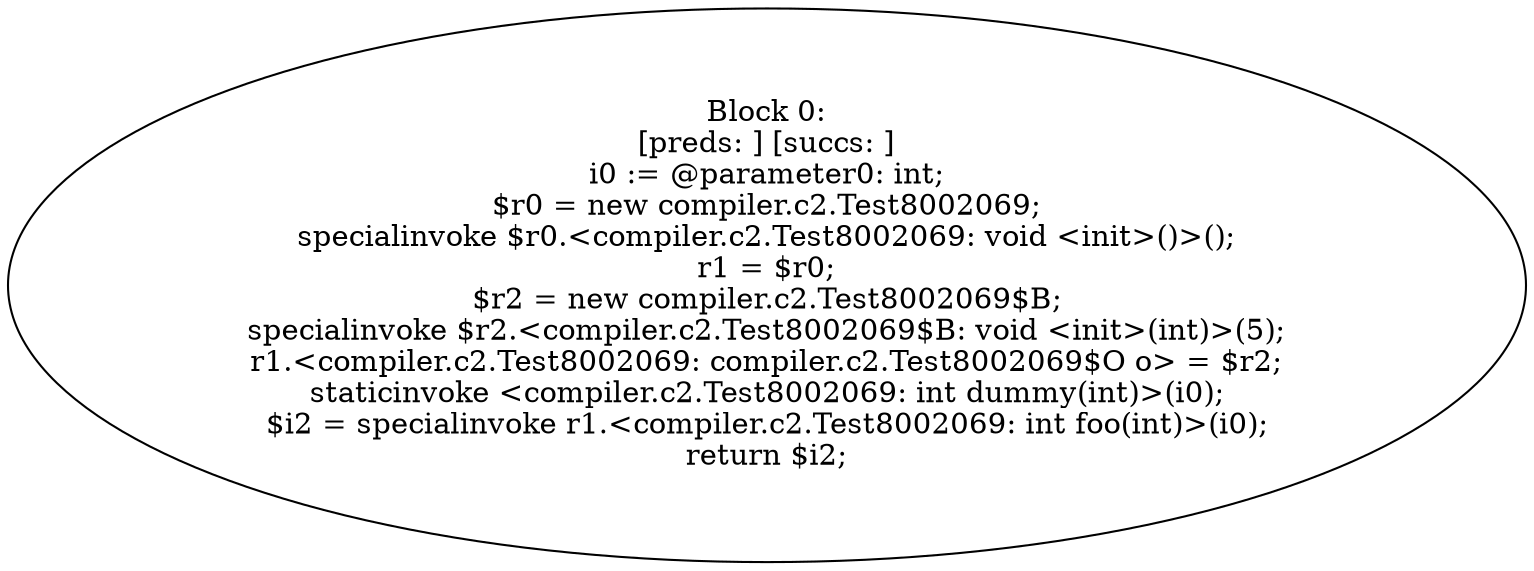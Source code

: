 digraph "unitGraph" {
    "Block 0:
[preds: ] [succs: ]
i0 := @parameter0: int;
$r0 = new compiler.c2.Test8002069;
specialinvoke $r0.<compiler.c2.Test8002069: void <init>()>();
r1 = $r0;
$r2 = new compiler.c2.Test8002069$B;
specialinvoke $r2.<compiler.c2.Test8002069$B: void <init>(int)>(5);
r1.<compiler.c2.Test8002069: compiler.c2.Test8002069$O o> = $r2;
staticinvoke <compiler.c2.Test8002069: int dummy(int)>(i0);
$i2 = specialinvoke r1.<compiler.c2.Test8002069: int foo(int)>(i0);
return $i2;
"
}
